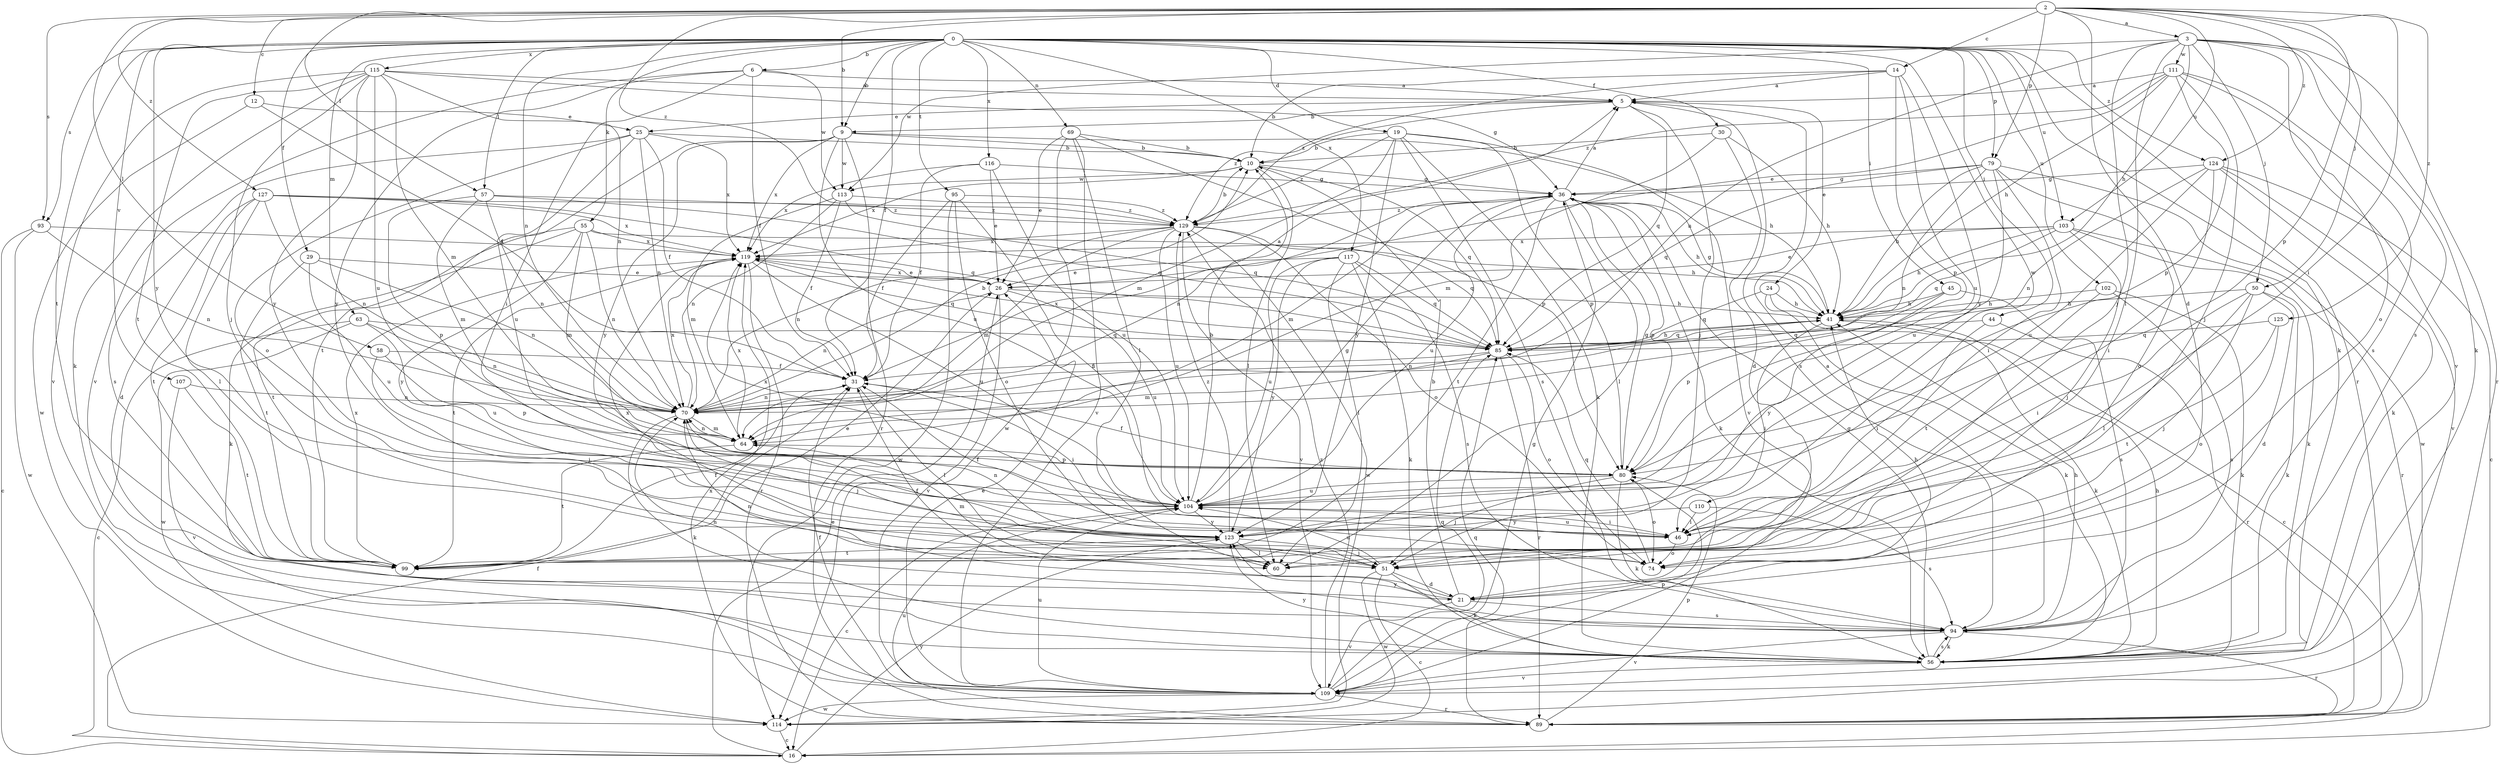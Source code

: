 strict digraph  {
0;
2;
3;
5;
6;
9;
10;
12;
14;
16;
19;
21;
24;
25;
26;
29;
30;
31;
36;
41;
44;
45;
46;
50;
51;
55;
56;
57;
58;
60;
63;
64;
69;
70;
74;
79;
80;
85;
89;
93;
94;
95;
99;
102;
103;
104;
107;
109;
110;
111;
113;
114;
115;
116;
117;
119;
123;
124;
125;
127;
129;
0 -> 6  [label=b];
0 -> 9  [label=b];
0 -> 19  [label=d];
0 -> 29  [label=f];
0 -> 30  [label=f];
0 -> 31  [label=f];
0 -> 44  [label=i];
0 -> 45  [label=i];
0 -> 55  [label=k];
0 -> 56  [label=k];
0 -> 57  [label=l];
0 -> 63  [label=m];
0 -> 69  [label=n];
0 -> 70  [label=n];
0 -> 79  [label=p];
0 -> 89  [label=r];
0 -> 93  [label=s];
0 -> 95  [label=t];
0 -> 99  [label=t];
0 -> 102  [label=u];
0 -> 103  [label=u];
0 -> 107  [label=v];
0 -> 110  [label=w];
0 -> 115  [label=x];
0 -> 116  [label=x];
0 -> 117  [label=x];
0 -> 123  [label=y];
0 -> 124  [label=z];
2 -> 3  [label=a];
2 -> 9  [label=b];
2 -> 12  [label=c];
2 -> 14  [label=c];
2 -> 21  [label=d];
2 -> 46  [label=i];
2 -> 50  [label=j];
2 -> 57  [label=l];
2 -> 58  [label=l];
2 -> 79  [label=p];
2 -> 80  [label=p];
2 -> 93  [label=s];
2 -> 103  [label=u];
2 -> 124  [label=z];
2 -> 125  [label=z];
2 -> 127  [label=z];
2 -> 129  [label=z];
3 -> 41  [label=h];
3 -> 50  [label=j];
3 -> 51  [label=j];
3 -> 56  [label=k];
3 -> 60  [label=l];
3 -> 70  [label=n];
3 -> 89  [label=r];
3 -> 94  [label=s];
3 -> 109  [label=v];
3 -> 111  [label=w];
3 -> 113  [label=w];
5 -> 9  [label=b];
5 -> 24  [label=e];
5 -> 25  [label=e];
5 -> 51  [label=j];
5 -> 85  [label=q];
5 -> 94  [label=s];
5 -> 129  [label=z];
6 -> 5  [label=a];
6 -> 31  [label=f];
6 -> 46  [label=i];
6 -> 109  [label=v];
6 -> 113  [label=w];
6 -> 123  [label=y];
9 -> 10  [label=b];
9 -> 41  [label=h];
9 -> 89  [label=r];
9 -> 99  [label=t];
9 -> 104  [label=u];
9 -> 113  [label=w];
9 -> 119  [label=x];
9 -> 123  [label=y];
10 -> 36  [label=g];
10 -> 60  [label=l];
10 -> 85  [label=q];
10 -> 113  [label=w];
10 -> 119  [label=x];
12 -> 25  [label=e];
12 -> 31  [label=f];
12 -> 114  [label=w];
14 -> 5  [label=a];
14 -> 10  [label=b];
14 -> 80  [label=p];
14 -> 104  [label=u];
14 -> 123  [label=y];
14 -> 129  [label=z];
16 -> 26  [label=e];
16 -> 31  [label=f];
16 -> 123  [label=y];
19 -> 10  [label=b];
19 -> 56  [label=k];
19 -> 64  [label=m];
19 -> 80  [label=p];
19 -> 94  [label=s];
19 -> 109  [label=v];
19 -> 123  [label=y];
19 -> 129  [label=z];
21 -> 10  [label=b];
21 -> 31  [label=f];
21 -> 41  [label=h];
21 -> 70  [label=n];
21 -> 94  [label=s];
21 -> 109  [label=v];
24 -> 16  [label=c];
24 -> 41  [label=h];
24 -> 56  [label=k];
24 -> 85  [label=q];
25 -> 10  [label=b];
25 -> 31  [label=f];
25 -> 70  [label=n];
25 -> 74  [label=o];
25 -> 94  [label=s];
25 -> 104  [label=u];
25 -> 119  [label=x];
26 -> 41  [label=h];
26 -> 70  [label=n];
26 -> 104  [label=u];
26 -> 109  [label=v];
26 -> 119  [label=x];
29 -> 26  [label=e];
29 -> 70  [label=n];
29 -> 99  [label=t];
29 -> 104  [label=u];
30 -> 10  [label=b];
30 -> 21  [label=d];
30 -> 41  [label=h];
30 -> 64  [label=m];
31 -> 5  [label=a];
31 -> 46  [label=i];
31 -> 60  [label=l];
31 -> 70  [label=n];
36 -> 5  [label=a];
36 -> 41  [label=h];
36 -> 56  [label=k];
36 -> 60  [label=l];
36 -> 64  [label=m];
36 -> 70  [label=n];
36 -> 80  [label=p];
36 -> 99  [label=t];
36 -> 104  [label=u];
36 -> 129  [label=z];
41 -> 36  [label=g];
41 -> 46  [label=i];
41 -> 56  [label=k];
41 -> 70  [label=n];
41 -> 85  [label=q];
44 -> 46  [label=i];
44 -> 85  [label=q];
44 -> 89  [label=r];
45 -> 41  [label=h];
45 -> 80  [label=p];
45 -> 94  [label=s];
45 -> 123  [label=y];
46 -> 31  [label=f];
46 -> 74  [label=o];
46 -> 104  [label=u];
50 -> 21  [label=d];
50 -> 41  [label=h];
50 -> 46  [label=i];
50 -> 51  [label=j];
50 -> 56  [label=k];
50 -> 60  [label=l];
51 -> 16  [label=c];
51 -> 21  [label=d];
51 -> 56  [label=k];
51 -> 104  [label=u];
51 -> 114  [label=w];
51 -> 119  [label=x];
55 -> 41  [label=h];
55 -> 56  [label=k];
55 -> 64  [label=m];
55 -> 70  [label=n];
55 -> 99  [label=t];
55 -> 119  [label=x];
55 -> 123  [label=y];
56 -> 36  [label=g];
56 -> 41  [label=h];
56 -> 94  [label=s];
56 -> 109  [label=v];
56 -> 123  [label=y];
57 -> 64  [label=m];
57 -> 70  [label=n];
57 -> 80  [label=p];
57 -> 85  [label=q];
57 -> 129  [label=z];
58 -> 31  [label=f];
58 -> 51  [label=j];
58 -> 80  [label=p];
60 -> 64  [label=m];
63 -> 16  [label=c];
63 -> 70  [label=n];
63 -> 85  [label=q];
63 -> 104  [label=u];
63 -> 114  [label=w];
64 -> 70  [label=n];
64 -> 80  [label=p];
64 -> 99  [label=t];
64 -> 119  [label=x];
69 -> 10  [label=b];
69 -> 26  [label=e];
69 -> 60  [label=l];
69 -> 80  [label=p];
69 -> 109  [label=v];
69 -> 114  [label=w];
70 -> 10  [label=b];
70 -> 51  [label=j];
70 -> 56  [label=k];
70 -> 64  [label=m];
70 -> 119  [label=x];
74 -> 85  [label=q];
79 -> 36  [label=g];
79 -> 41  [label=h];
79 -> 46  [label=i];
79 -> 70  [label=n];
79 -> 74  [label=o];
79 -> 85  [label=q];
79 -> 104  [label=u];
79 -> 114  [label=w];
80 -> 31  [label=f];
80 -> 36  [label=g];
80 -> 51  [label=j];
80 -> 56  [label=k];
80 -> 74  [label=o];
80 -> 104  [label=u];
85 -> 31  [label=f];
85 -> 41  [label=h];
85 -> 64  [label=m];
85 -> 74  [label=o];
85 -> 89  [label=r];
85 -> 119  [label=x];
89 -> 80  [label=p];
89 -> 85  [label=q];
89 -> 104  [label=u];
89 -> 119  [label=x];
93 -> 16  [label=c];
93 -> 70  [label=n];
93 -> 114  [label=w];
93 -> 119  [label=x];
94 -> 5  [label=a];
94 -> 41  [label=h];
94 -> 56  [label=k];
94 -> 70  [label=n];
94 -> 89  [label=r];
94 -> 109  [label=v];
94 -> 123  [label=y];
95 -> 31  [label=f];
95 -> 46  [label=i];
95 -> 74  [label=o];
95 -> 114  [label=w];
95 -> 129  [label=z];
99 -> 26  [label=e];
99 -> 31  [label=f];
99 -> 119  [label=x];
102 -> 41  [label=h];
102 -> 56  [label=k];
102 -> 94  [label=s];
102 -> 99  [label=t];
103 -> 26  [label=e];
103 -> 41  [label=h];
103 -> 51  [label=j];
103 -> 56  [label=k];
103 -> 85  [label=q];
103 -> 89  [label=r];
103 -> 119  [label=x];
104 -> 10  [label=b];
104 -> 16  [label=c];
104 -> 36  [label=g];
104 -> 46  [label=i];
104 -> 119  [label=x];
104 -> 123  [label=y];
107 -> 70  [label=n];
107 -> 99  [label=t];
107 -> 109  [label=v];
109 -> 26  [label=e];
109 -> 31  [label=f];
109 -> 36  [label=g];
109 -> 80  [label=p];
109 -> 85  [label=q];
109 -> 89  [label=r];
109 -> 104  [label=u];
109 -> 114  [label=w];
109 -> 129  [label=z];
110 -> 46  [label=i];
110 -> 94  [label=s];
110 -> 123  [label=y];
111 -> 5  [label=a];
111 -> 26  [label=e];
111 -> 41  [label=h];
111 -> 51  [label=j];
111 -> 74  [label=o];
111 -> 80  [label=p];
111 -> 94  [label=s];
111 -> 129  [label=z];
113 -> 31  [label=f];
113 -> 64  [label=m];
113 -> 70  [label=n];
113 -> 85  [label=q];
113 -> 129  [label=z];
114 -> 16  [label=c];
115 -> 5  [label=a];
115 -> 36  [label=g];
115 -> 51  [label=j];
115 -> 56  [label=k];
115 -> 64  [label=m];
115 -> 70  [label=n];
115 -> 99  [label=t];
115 -> 104  [label=u];
115 -> 109  [label=v];
115 -> 123  [label=y];
116 -> 26  [label=e];
116 -> 31  [label=f];
116 -> 36  [label=g];
116 -> 104  [label=u];
116 -> 119  [label=x];
117 -> 26  [label=e];
117 -> 56  [label=k];
117 -> 60  [label=l];
117 -> 85  [label=q];
117 -> 94  [label=s];
117 -> 104  [label=u];
117 -> 123  [label=y];
119 -> 26  [label=e];
119 -> 85  [label=q];
119 -> 89  [label=r];
119 -> 99  [label=t];
119 -> 104  [label=u];
123 -> 51  [label=j];
123 -> 60  [label=l];
123 -> 70  [label=n];
123 -> 99  [label=t];
123 -> 129  [label=z];
124 -> 16  [label=c];
124 -> 36  [label=g];
124 -> 46  [label=i];
124 -> 56  [label=k];
124 -> 70  [label=n];
124 -> 104  [label=u];
124 -> 109  [label=v];
125 -> 74  [label=o];
125 -> 85  [label=q];
125 -> 99  [label=t];
127 -> 21  [label=d];
127 -> 60  [label=l];
127 -> 70  [label=n];
127 -> 85  [label=q];
127 -> 99  [label=t];
127 -> 119  [label=x];
127 -> 129  [label=z];
129 -> 10  [label=b];
129 -> 64  [label=m];
129 -> 70  [label=n];
129 -> 74  [label=o];
129 -> 85  [label=q];
129 -> 104  [label=u];
129 -> 109  [label=v];
129 -> 114  [label=w];
129 -> 119  [label=x];
}
